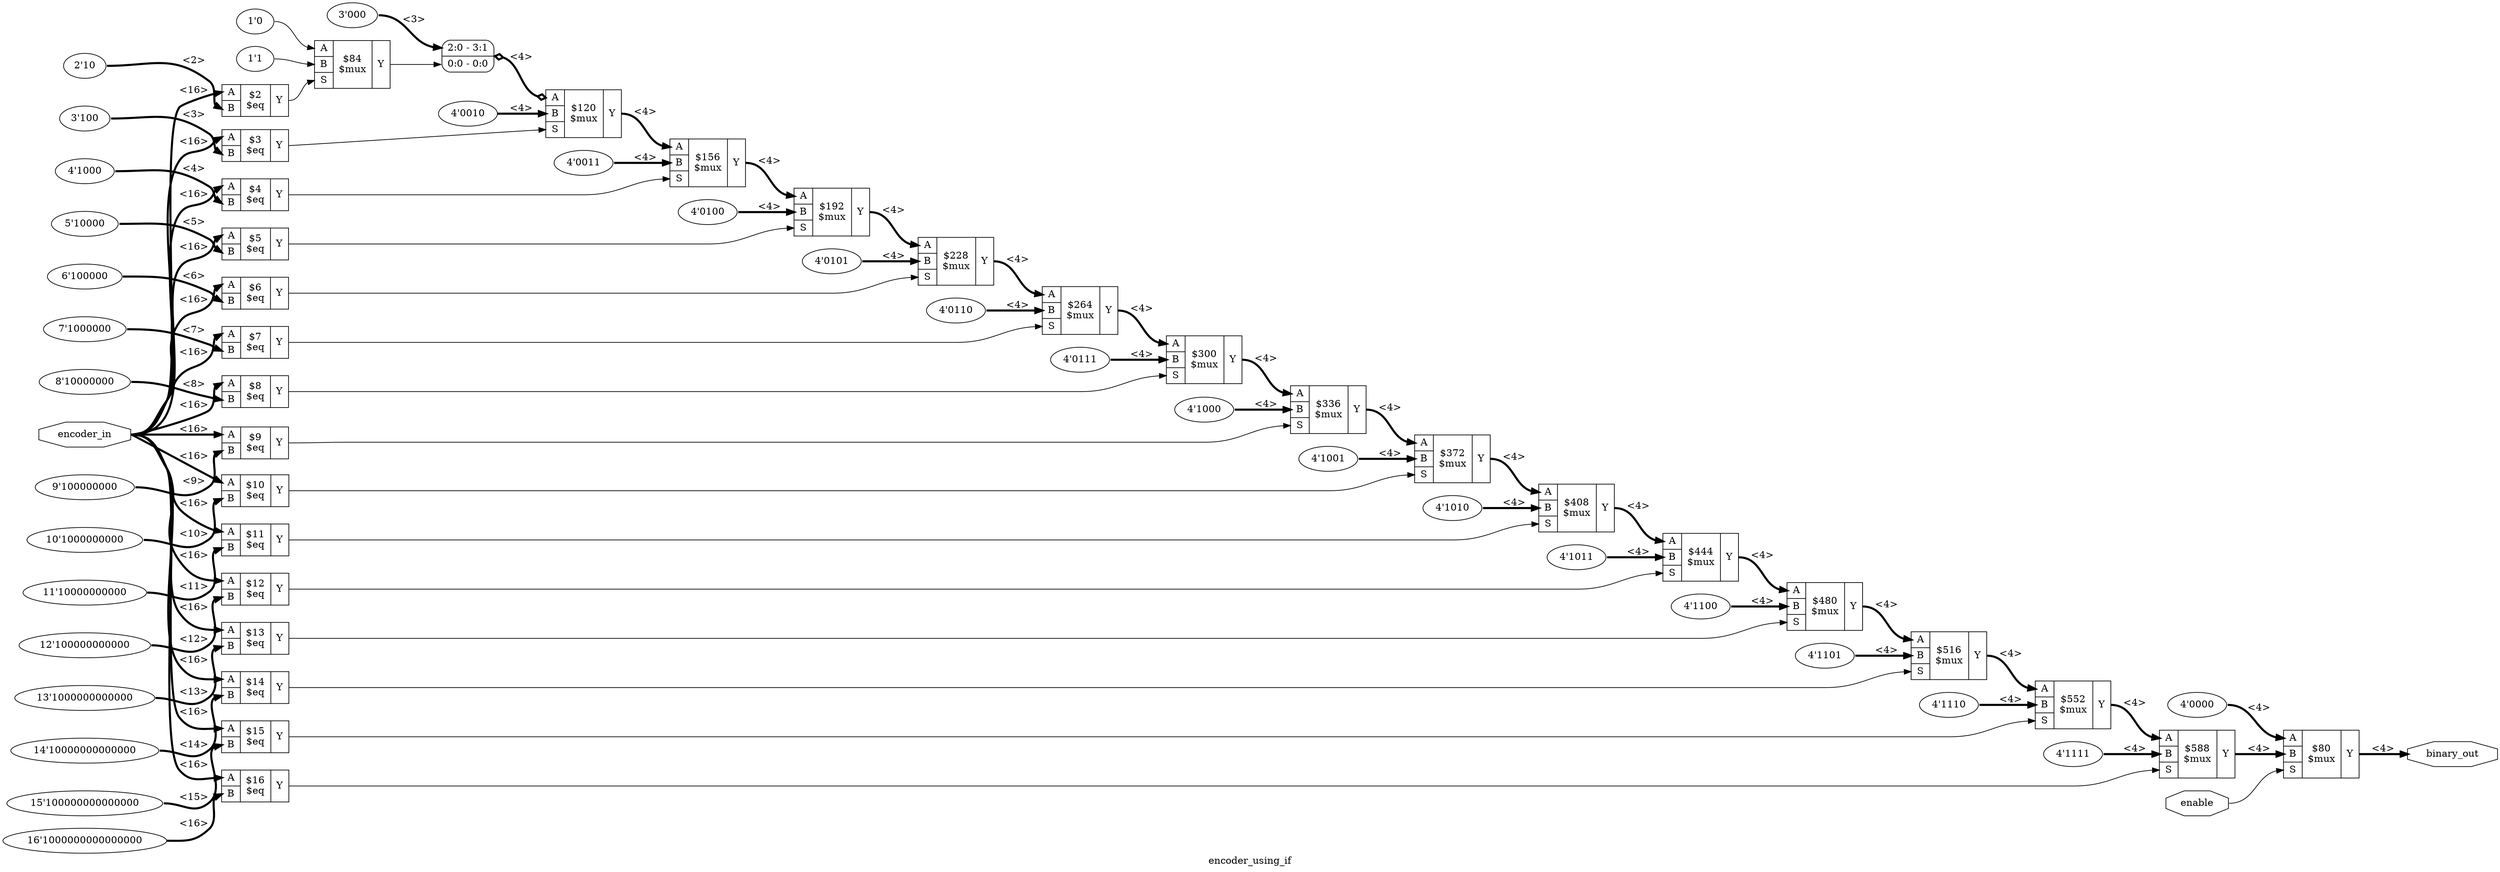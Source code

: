 digraph "encoder_using_if" {
label="encoder_using_if";
rankdir="LR";
remincross=true;
n2 [ shape=octagon, label="binary_out", color="black", fontcolor="black" ];
n3 [ shape=octagon, label="enable", color="black", fontcolor="black" ];
n4 [ shape=octagon, label="encoder_in", color="black", fontcolor="black" ];
v0 [ label="2'10" ];
c38 [ shape=record, label="{{<p35> A|<p36> B}|$2\n$eq|{<p37> Y}}" ];
v1 [ label="3'100" ];
c39 [ shape=record, label="{{<p35> A|<p36> B}|$3\n$eq|{<p37> Y}}" ];
v2 [ label="4'1000" ];
c40 [ shape=record, label="{{<p35> A|<p36> B}|$4\n$eq|{<p37> Y}}" ];
v3 [ label="5'10000" ];
c41 [ shape=record, label="{{<p35> A|<p36> B}|$5\n$eq|{<p37> Y}}" ];
v4 [ label="6'100000" ];
c42 [ shape=record, label="{{<p35> A|<p36> B}|$6\n$eq|{<p37> Y}}" ];
v5 [ label="7'1000000" ];
c43 [ shape=record, label="{{<p35> A|<p36> B}|$7\n$eq|{<p37> Y}}" ];
v6 [ label="8'10000000" ];
c44 [ shape=record, label="{{<p35> A|<p36> B}|$8\n$eq|{<p37> Y}}" ];
v7 [ label="9'100000000" ];
c45 [ shape=record, label="{{<p35> A|<p36> B}|$9\n$eq|{<p37> Y}}" ];
v8 [ label="10'1000000000" ];
c46 [ shape=record, label="{{<p35> A|<p36> B}|$10\n$eq|{<p37> Y}}" ];
v9 [ label="11'10000000000" ];
c47 [ shape=record, label="{{<p35> A|<p36> B}|$11\n$eq|{<p37> Y}}" ];
v10 [ label="12'100000000000" ];
c48 [ shape=record, label="{{<p35> A|<p36> B}|$12\n$eq|{<p37> Y}}" ];
v11 [ label="13'1000000000000" ];
c49 [ shape=record, label="{{<p35> A|<p36> B}|$13\n$eq|{<p37> Y}}" ];
v12 [ label="14'10000000000000" ];
c50 [ shape=record, label="{{<p35> A|<p36> B}|$14\n$eq|{<p37> Y}}" ];
v13 [ label="15'100000000000000" ];
c51 [ shape=record, label="{{<p35> A|<p36> B}|$15\n$eq|{<p37> Y}}" ];
v14 [ label="16'1000000000000000" ];
c52 [ shape=record, label="{{<p35> A|<p36> B}|$16\n$eq|{<p37> Y}}" ];
v15 [ label="4'0000" ];
c54 [ shape=record, label="{{<p35> A|<p36> B|<p53> S}|$80\n$mux|{<p37> Y}}" ];
v16 [ label="1'0" ];
v17 [ label="1'1" ];
c55 [ shape=record, label="{{<p35> A|<p36> B|<p53> S}|$84\n$mux|{<p37> Y}}" ];
v19 [ label="3'000" ];
v20 [ label="4'0010" ];
c56 [ shape=record, label="{{<p35> A|<p36> B|<p53> S}|$120\n$mux|{<p37> Y}}" ];
x18 [ shape=record, style=rounded, label="<s1> 2:0 - 3:1 |<s0> 0:0 - 0:0 " ];
x18:e -> c56:p35:w [arrowhead=odiamond, arrowtail=odiamond, dir=both, color="black", style="setlinewidth(3)", label="<4>"];
v21 [ label="4'0011" ];
c57 [ shape=record, label="{{<p35> A|<p36> B|<p53> S}|$156\n$mux|{<p37> Y}}" ];
v22 [ label="4'0100" ];
c58 [ shape=record, label="{{<p35> A|<p36> B|<p53> S}|$192\n$mux|{<p37> Y}}" ];
v23 [ label="4'0101" ];
c59 [ shape=record, label="{{<p35> A|<p36> B|<p53> S}|$228\n$mux|{<p37> Y}}" ];
v24 [ label="4'0110" ];
c60 [ shape=record, label="{{<p35> A|<p36> B|<p53> S}|$264\n$mux|{<p37> Y}}" ];
v25 [ label="4'0111" ];
c61 [ shape=record, label="{{<p35> A|<p36> B|<p53> S}|$300\n$mux|{<p37> Y}}" ];
v26 [ label="4'1000" ];
c62 [ shape=record, label="{{<p35> A|<p36> B|<p53> S}|$336\n$mux|{<p37> Y}}" ];
v27 [ label="4'1001" ];
c63 [ shape=record, label="{{<p35> A|<p36> B|<p53> S}|$372\n$mux|{<p37> Y}}" ];
v28 [ label="4'1010" ];
c64 [ shape=record, label="{{<p35> A|<p36> B|<p53> S}|$408\n$mux|{<p37> Y}}" ];
v29 [ label="4'1011" ];
c65 [ shape=record, label="{{<p35> A|<p36> B|<p53> S}|$444\n$mux|{<p37> Y}}" ];
v30 [ label="4'1100" ];
c66 [ shape=record, label="{{<p35> A|<p36> B|<p53> S}|$480\n$mux|{<p37> Y}}" ];
v31 [ label="4'1101" ];
c67 [ shape=record, label="{{<p35> A|<p36> B|<p53> S}|$516\n$mux|{<p37> Y}}" ];
v32 [ label="4'1110" ];
c68 [ shape=record, label="{{<p35> A|<p36> B|<p53> S}|$552\n$mux|{<p37> Y}}" ];
v33 [ label="4'1111" ];
c69 [ shape=record, label="{{<p35> A|<p36> B|<p53> S}|$588\n$mux|{<p37> Y}}" ];
c57:p37:e -> c58:p35:w [color="black", style="setlinewidth(3)", label="<4>"];
c41:p37:e -> c58:p53:w [color="black", label=""];
c58:p37:e -> c59:p35:w [color="black", style="setlinewidth(3)", label="<4>"];
c42:p37:e -> c59:p53:w [color="black", label=""];
c59:p37:e -> c60:p35:w [color="black", style="setlinewidth(3)", label="<4>"];
c43:p37:e -> c60:p53:w [color="black", label=""];
c60:p37:e -> c61:p35:w [color="black", style="setlinewidth(3)", label="<4>"];
c44:p37:e -> c61:p53:w [color="black", label=""];
c61:p37:e -> c62:p35:w [color="black", style="setlinewidth(3)", label="<4>"];
c45:p37:e -> c62:p53:w [color="black", label=""];
c54:p37:e -> n2:w [color="black", style="setlinewidth(3)", label="<4>"];
c62:p37:e -> c63:p35:w [color="black", style="setlinewidth(3)", label="<4>"];
c46:p37:e -> c63:p53:w [color="black", label=""];
c63:p37:e -> c64:p35:w [color="black", style="setlinewidth(3)", label="<4>"];
c47:p37:e -> c64:p53:w [color="black", label=""];
c64:p37:e -> c65:p35:w [color="black", style="setlinewidth(3)", label="<4>"];
c48:p37:e -> c65:p53:w [color="black", label=""];
c65:p37:e -> c66:p35:w [color="black", style="setlinewidth(3)", label="<4>"];
c49:p37:e -> c66:p53:w [color="black", label=""];
c66:p37:e -> c67:p35:w [color="black", style="setlinewidth(3)", label="<4>"];
c50:p37:e -> c67:p53:w [color="black", label=""];
n3:e -> c54:p53:w [color="black", label=""];
c67:p37:e -> c68:p35:w [color="black", style="setlinewidth(3)", label="<4>"];
c51:p37:e -> c68:p53:w [color="black", label=""];
c68:p37:e -> c69:p35:w [color="black", style="setlinewidth(3)", label="<4>"];
c52:p37:e -> c69:p53:w [color="black", label=""];
c69:p37:e -> c54:p36:w [color="black", style="setlinewidth(3)", label="<4>"];
n4:e -> c38:p35:w [color="black", style="setlinewidth(3)", label="<16>"];
n4:e -> c39:p35:w [color="black", style="setlinewidth(3)", label="<16>"];
n4:e -> c40:p35:w [color="black", style="setlinewidth(3)", label="<16>"];
n4:e -> c41:p35:w [color="black", style="setlinewidth(3)", label="<16>"];
n4:e -> c42:p35:w [color="black", style="setlinewidth(3)", label="<16>"];
n4:e -> c43:p35:w [color="black", style="setlinewidth(3)", label="<16>"];
n4:e -> c44:p35:w [color="black", style="setlinewidth(3)", label="<16>"];
n4:e -> c45:p35:w [color="black", style="setlinewidth(3)", label="<16>"];
n4:e -> c46:p35:w [color="black", style="setlinewidth(3)", label="<16>"];
n4:e -> c47:p35:w [color="black", style="setlinewidth(3)", label="<16>"];
n4:e -> c48:p35:w [color="black", style="setlinewidth(3)", label="<16>"];
n4:e -> c49:p35:w [color="black", style="setlinewidth(3)", label="<16>"];
n4:e -> c50:p35:w [color="black", style="setlinewidth(3)", label="<16>"];
n4:e -> c51:p35:w [color="black", style="setlinewidth(3)", label="<16>"];
n4:e -> c52:p35:w [color="black", style="setlinewidth(3)", label="<16>"];
c38:p37:e -> c55:p53:w [color="black", label=""];
c55:p37:e -> x18:s0:w [color="black", label=""];
c39:p37:e -> c56:p53:w [color="black", label=""];
c56:p37:e -> c57:p35:w [color="black", style="setlinewidth(3)", label="<4>"];
c40:p37:e -> c57:p53:w [color="black", label=""];
v0:e -> c38:p36:w [color="black", style="setlinewidth(3)", label="<2>"];
v1:e -> c39:p36:w [color="black", style="setlinewidth(3)", label="<3>"];
v10:e -> c48:p36:w [color="black", style="setlinewidth(3)", label="<12>"];
v11:e -> c49:p36:w [color="black", style="setlinewidth(3)", label="<13>"];
v12:e -> c50:p36:w [color="black", style="setlinewidth(3)", label="<14>"];
v13:e -> c51:p36:w [color="black", style="setlinewidth(3)", label="<15>"];
v14:e -> c52:p36:w [color="black", style="setlinewidth(3)", label="<16>"];
v15:e -> c54:p35:w [color="black", style="setlinewidth(3)", label="<4>"];
v16:e -> c55:p35:w [color="black", label=""];
v17:e -> c55:p36:w [color="black", label=""];
v19:e -> x18:s1:w [color="black", style="setlinewidth(3)", label="<3>"];
v2:e -> c40:p36:w [color="black", style="setlinewidth(3)", label="<4>"];
v20:e -> c56:p36:w [color="black", style="setlinewidth(3)", label="<4>"];
v21:e -> c57:p36:w [color="black", style="setlinewidth(3)", label="<4>"];
v22:e -> c58:p36:w [color="black", style="setlinewidth(3)", label="<4>"];
v23:e -> c59:p36:w [color="black", style="setlinewidth(3)", label="<4>"];
v24:e -> c60:p36:w [color="black", style="setlinewidth(3)", label="<4>"];
v25:e -> c61:p36:w [color="black", style="setlinewidth(3)", label="<4>"];
v26:e -> c62:p36:w [color="black", style="setlinewidth(3)", label="<4>"];
v27:e -> c63:p36:w [color="black", style="setlinewidth(3)", label="<4>"];
v28:e -> c64:p36:w [color="black", style="setlinewidth(3)", label="<4>"];
v29:e -> c65:p36:w [color="black", style="setlinewidth(3)", label="<4>"];
v3:e -> c41:p36:w [color="black", style="setlinewidth(3)", label="<5>"];
v30:e -> c66:p36:w [color="black", style="setlinewidth(3)", label="<4>"];
v31:e -> c67:p36:w [color="black", style="setlinewidth(3)", label="<4>"];
v32:e -> c68:p36:w [color="black", style="setlinewidth(3)", label="<4>"];
v33:e -> c69:p36:w [color="black", style="setlinewidth(3)", label="<4>"];
v4:e -> c42:p36:w [color="black", style="setlinewidth(3)", label="<6>"];
v5:e -> c43:p36:w [color="black", style="setlinewidth(3)", label="<7>"];
v6:e -> c44:p36:w [color="black", style="setlinewidth(3)", label="<8>"];
v7:e -> c45:p36:w [color="black", style="setlinewidth(3)", label="<9>"];
v8:e -> c46:p36:w [color="black", style="setlinewidth(3)", label="<10>"];
v9:e -> c47:p36:w [color="black", style="setlinewidth(3)", label="<11>"];
}
